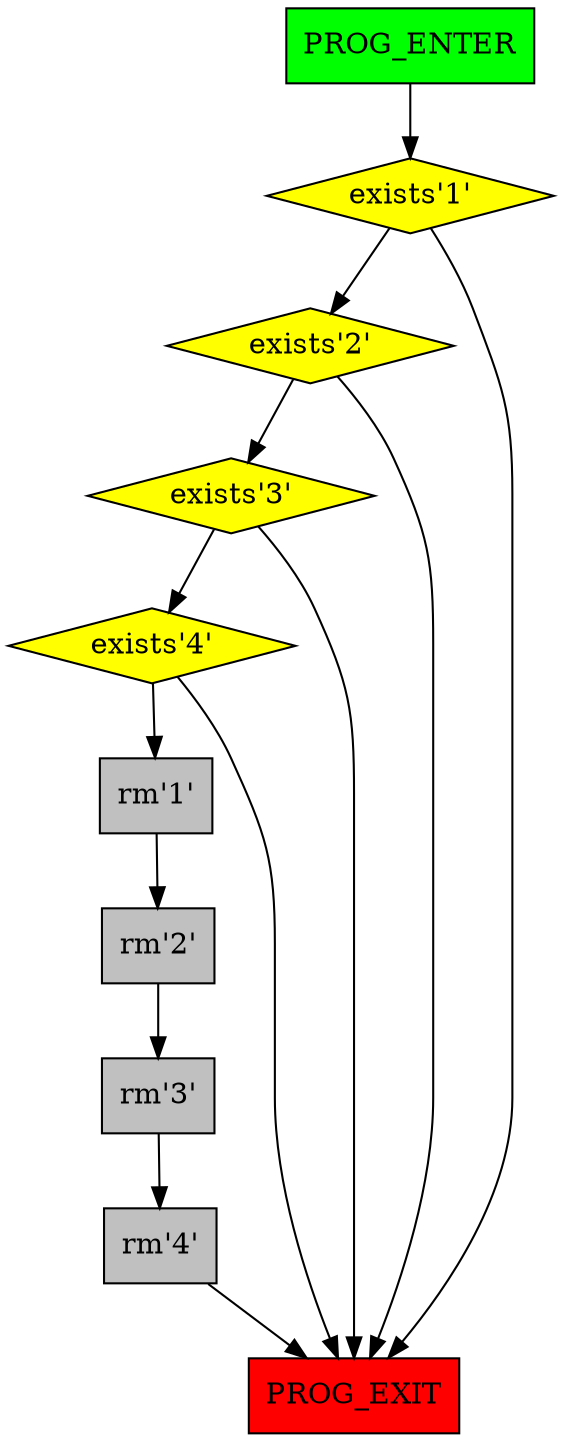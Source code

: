 digraph G {
    45[label="PROG_ENTER",shape=mbox,fillcolor=green,style=filled];
    46[label="exists'1'",shape=diamond,fillcolor=yellow,style=filled];
    47[label="exists'2'",shape=diamond,fillcolor=yellow,style=filled];
    48[label="exists'3'",shape=diamond,fillcolor=yellow,style=filled];
    49[label="exists'4'",shape=diamond,fillcolor=yellow,style=filled];
    50[label="rm'1'",shape=box,fillcolor=gray,style=filled];
    51[label="rm'2'",shape=box,fillcolor=gray,style=filled];
    52[label="rm'3'",shape=box,fillcolor=gray,style=filled];
    53[label="rm'4'",shape=box,fillcolor=gray,style=filled];
    54[label="PROG_EXIT",shape=mbox,fillcolor=red,style=filled];

    45 -> 46;
    46 -> 47;
    46 -> 54;
    47 -> 48;
    47 -> 54;
    48 -> 49;
    48 -> 54;
    49 -> 50;
    49 -> 54;
    50 -> 51;
    51 -> 52;
    52 -> 53;
    53 -> 54;
}
